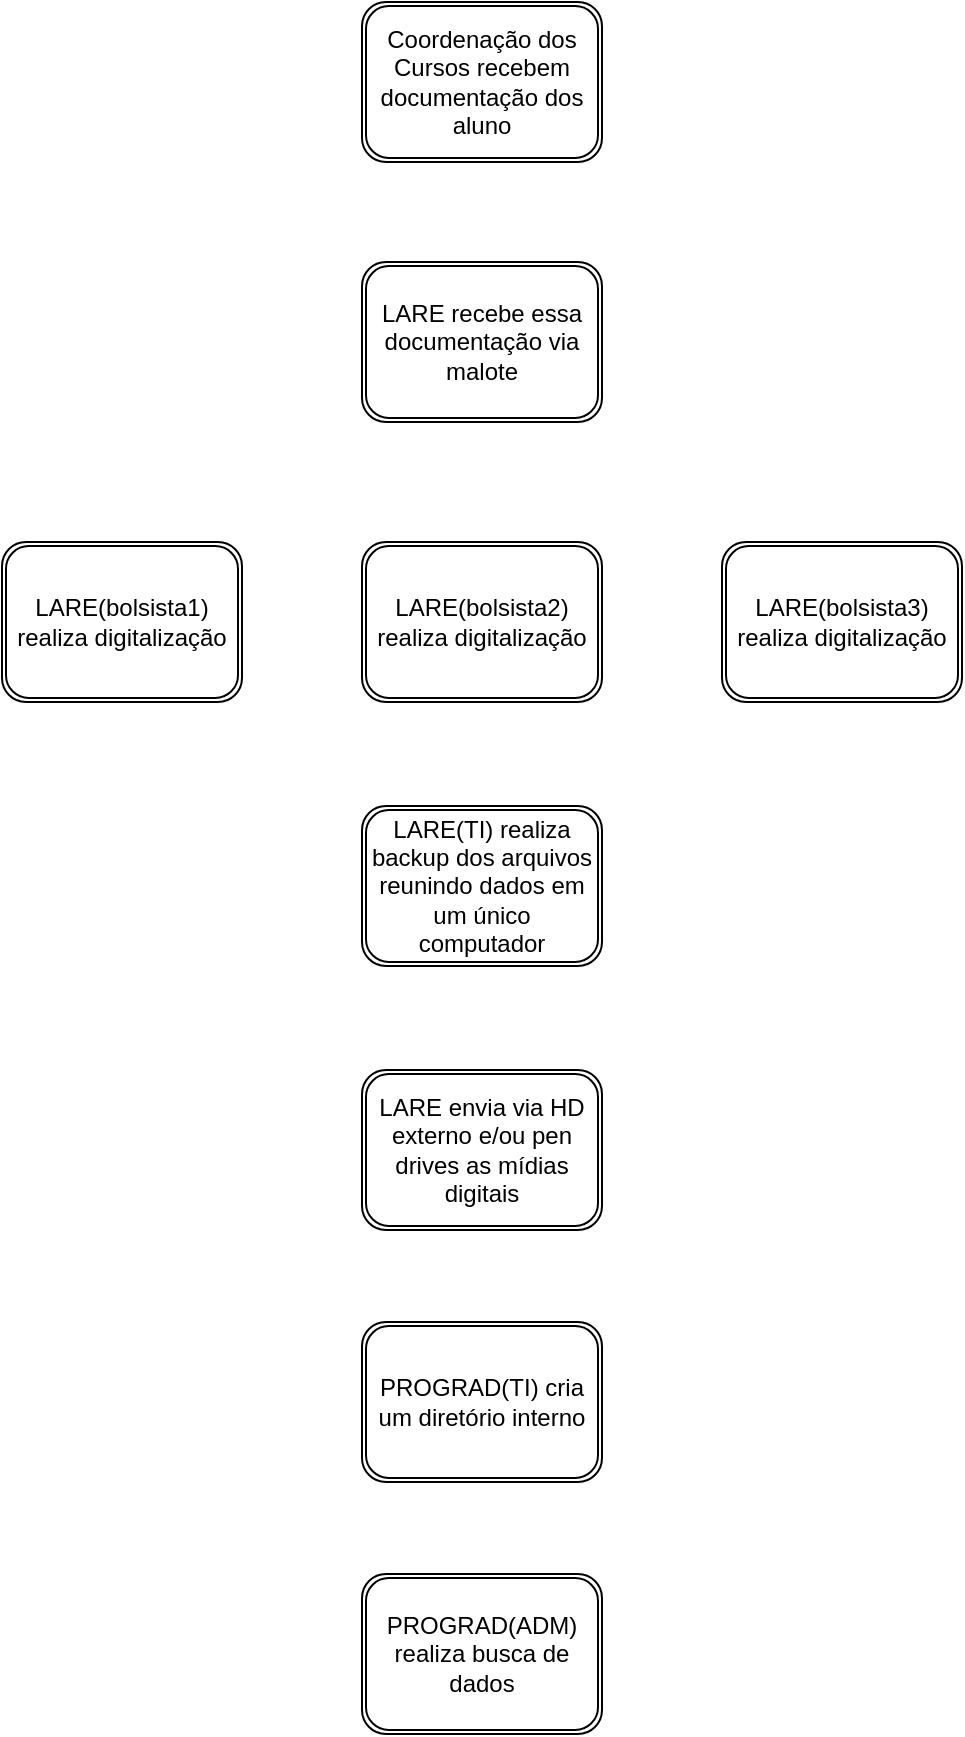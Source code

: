 <mxfile version="12.2.3" type="github" pages="1"><diagram id="Ac0ESJRBqIwfkSxW22vr" name="Page-1"><mxGraphModel dx="775" dy="489" grid="1" gridSize="10" guides="1" tooltips="1" connect="1" arrows="1" fold="1" page="1" pageScale="1" pageWidth="827" pageHeight="1169" math="0" shadow="0"><root><mxCell id="0"/><mxCell id="1" parent="0"/><mxCell id="8R08KbNrYtKiG_humwk1-2" value="Coordenação dos Cursos recebem documentação dos aluno" style="shape=ext;double=1;rounded=1;whiteSpace=wrap;html=1;" vertex="1" parent="1"><mxGeometry x="310" y="10" width="120" height="80" as="geometry"/></mxCell><mxCell id="8R08KbNrYtKiG_humwk1-3" value="LARE recebe essa documentação via malote" style="shape=ext;double=1;rounded=1;whiteSpace=wrap;html=1;" vertex="1" parent="1"><mxGeometry x="310" y="140" width="120" height="80" as="geometry"/></mxCell><mxCell id="8R08KbNrYtKiG_humwk1-4" value="&lt;div&gt;LARE(bolsista1)&lt;/div&gt;&lt;div&gt;realiza digitalização&lt;br&gt;&lt;/div&gt;" style="shape=ext;double=1;rounded=1;whiteSpace=wrap;html=1;" vertex="1" parent="1"><mxGeometry x="130" y="280" width="120" height="80" as="geometry"/></mxCell><mxCell id="8R08KbNrYtKiG_humwk1-5" value="&lt;div&gt;LARE(bolsista2)&lt;/div&gt;&lt;div&gt;realiza digitalização&lt;br&gt;&lt;/div&gt;" style="shape=ext;double=1;rounded=1;whiteSpace=wrap;html=1;" vertex="1" parent="1"><mxGeometry x="310" y="280" width="120" height="80" as="geometry"/></mxCell><mxCell id="8R08KbNrYtKiG_humwk1-6" value="&lt;div&gt;LARE(bolsista3)&lt;/div&gt;&lt;div&gt;realiza digitalização&lt;/div&gt;" style="shape=ext;double=1;rounded=1;whiteSpace=wrap;html=1;" vertex="1" parent="1"><mxGeometry x="490" y="280" width="120" height="80" as="geometry"/></mxCell><mxCell id="8R08KbNrYtKiG_humwk1-7" value="LARE(TI) realiza backup dos arquivos reunindo dados em um único computador" style="shape=ext;double=1;rounded=1;whiteSpace=wrap;html=1;" vertex="1" parent="1"><mxGeometry x="310" y="412" width="120" height="80" as="geometry"/></mxCell><mxCell id="8R08KbNrYtKiG_humwk1-8" value="LARE envia via HD externo e/ou pen drives as mídias digitais" style="shape=ext;double=1;rounded=1;whiteSpace=wrap;html=1;" vertex="1" parent="1"><mxGeometry x="310" y="544" width="120" height="80" as="geometry"/></mxCell><mxCell id="8R08KbNrYtKiG_humwk1-9" value="PROGRAD(TI) cria um diretório interno" style="shape=ext;double=1;rounded=1;whiteSpace=wrap;html=1;" vertex="1" parent="1"><mxGeometry x="310" y="670" width="120" height="80" as="geometry"/></mxCell><mxCell id="8R08KbNrYtKiG_humwk1-10" value="PROGRAD(ADM) realiza busca de dados" style="shape=ext;double=1;rounded=1;whiteSpace=wrap;html=1;" vertex="1" parent="1"><mxGeometry x="310" y="796" width="120" height="80" as="geometry"/></mxCell></root></mxGraphModel></diagram></mxfile>